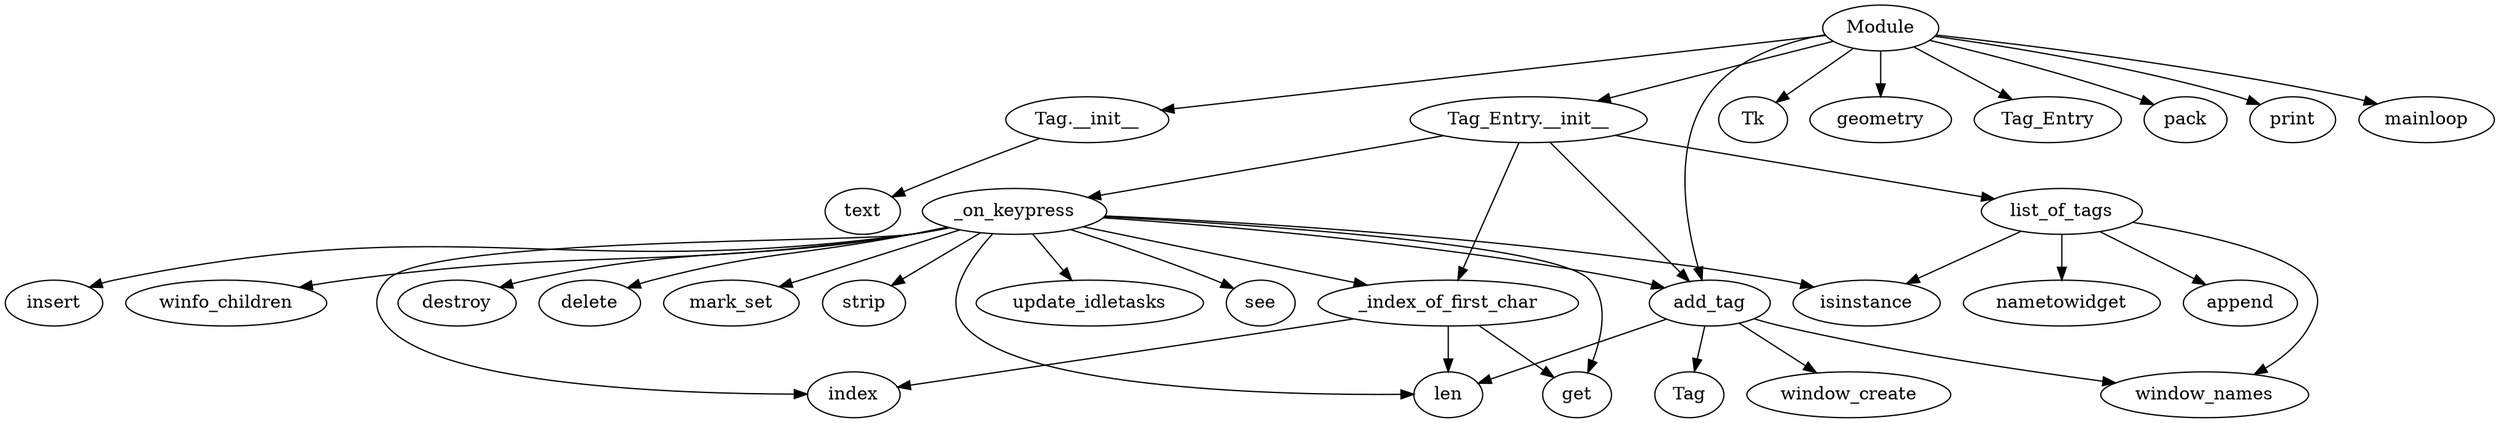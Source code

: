 strict digraph  {
text;
add_tag;
Tag;
window_create;
len;
window_names;
_index_of_first_char;
index;
get;
_on_keypress;
winfo_children;
isinstance;
destroy;
delete;
mark_set;
strip;
update_idletasks;
see;
insert;
list_of_tags;
nametowidget;
append;
Module;
"Tag.__init__";
"Tag_Entry.__init__";
Tk;
geometry;
Tag_Entry;
pack;
print;
mainloop;
add_tag -> Tag;
add_tag -> window_create;
add_tag -> len;
add_tag -> window_names;
_index_of_first_char -> index;
_index_of_first_char -> len;
_index_of_first_char -> get;
_on_keypress -> index;
_on_keypress -> _index_of_first_char;
_on_keypress -> winfo_children;
_on_keypress -> isinstance;
_on_keypress -> destroy;
_on_keypress -> delete;
_on_keypress -> mark_set;
_on_keypress -> len;
_on_keypress -> get;
_on_keypress -> strip;
_on_keypress -> add_tag;
_on_keypress -> update_idletasks;
_on_keypress -> see;
_on_keypress -> insert;
list_of_tags -> window_names;
list_of_tags -> nametowidget;
list_of_tags -> isinstance;
list_of_tags -> append;
Module -> "Tag.__init__";
Module -> "Tag_Entry.__init__";
Module -> Tk;
Module -> geometry;
Module -> Tag_Entry;
Module -> pack;
Module -> add_tag;
Module -> print;
Module -> mainloop;
"Tag.__init__" -> text;
"Tag_Entry.__init__" -> add_tag;
"Tag_Entry.__init__" -> _index_of_first_char;
"Tag_Entry.__init__" -> _on_keypress;
"Tag_Entry.__init__" -> list_of_tags;
}
